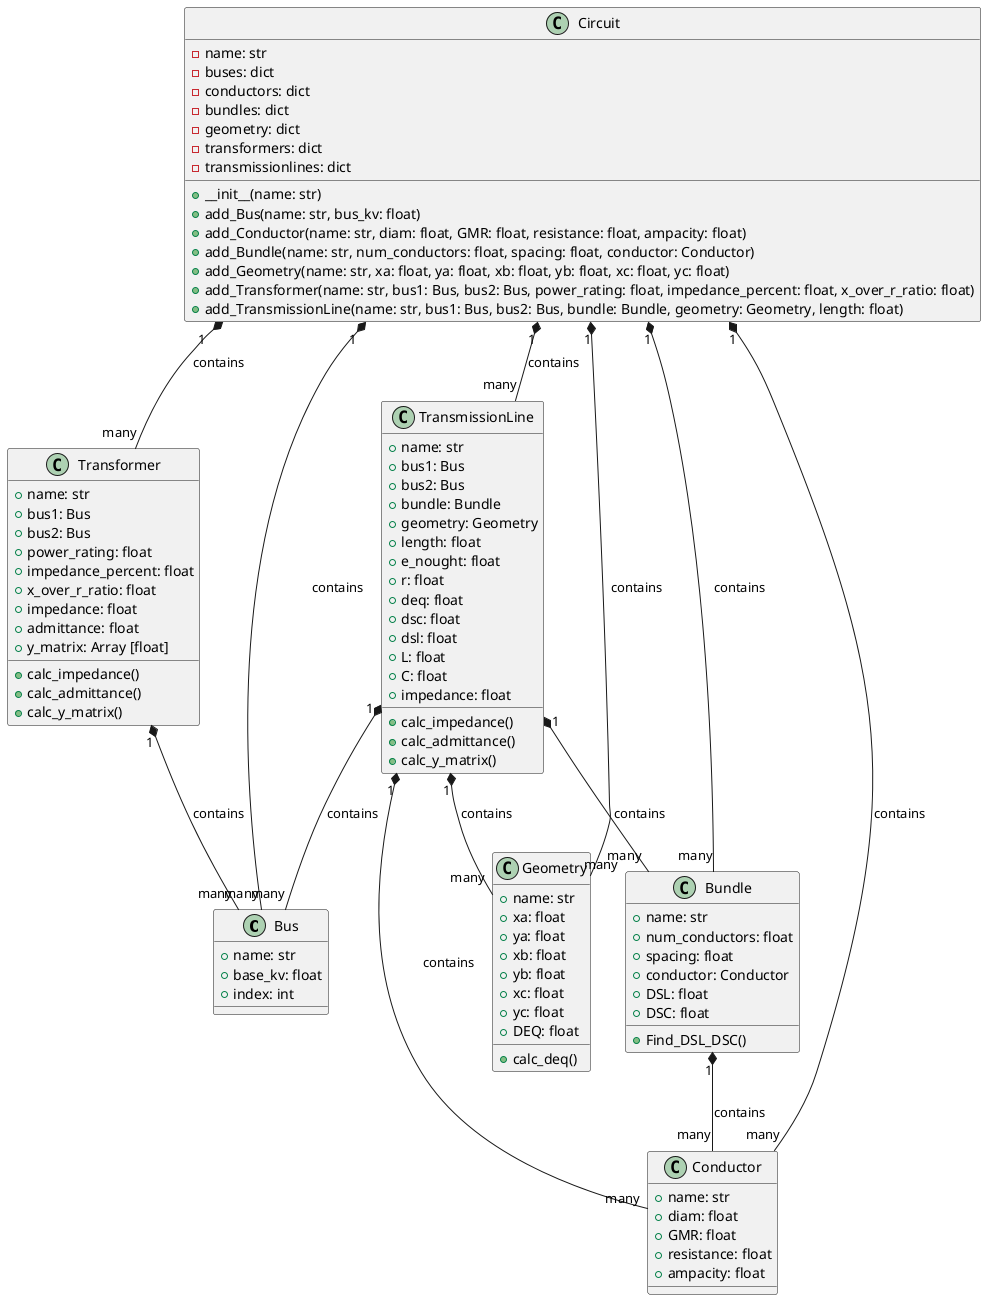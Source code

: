 @startuml

class Bus {
    +name: str
    +base_kv: float
    +index: int
 }

class Conductor {
    +name: str
    +diam: float
    +GMR: float
    +resistance: float
    +ampacity: float
}

class Geometry {
    +name: str
    +xa: float
    +ya: float
    +xb: float
    +yb: float
    +xc: float
    +yc: float
    +DEQ: float
    +calc_deq()
}

class Bundle {
    +name: str
    +num_conductors: float
    +spacing: float
    +conductor: Conductor
    +DSL: float
    +DSC: float
    +Find_DSL_DSC()
}

class Transformer {
    +name: str
    +bus1: Bus
    +bus2: Bus
    +power_rating: float
    +impedance_percent: float
    +x_over_r_ratio: float
    +impedance: float
    +admittance: float
    +y_matrix: Array [float]
    +calc_impedance()
    +calc_admittance()
    +calc_y_matrix()
}

class TransmissionLine {
    +name: str
    +bus1: Bus
    +bus2: Bus
    +bundle: Bundle
    +geometry: Geometry
    +length: float
    +e_nought: float
    +r: float
    +deq: float
    +dsc: float
    +dsl: float
    +L: float
    +C: float
    +impedance: float
    +calc_impedance()
    +calc_admittance()
    +calc_y_matrix()
}
class Circuit {
    - name: str
    - buses: dict
    - conductors: dict
    - bundles: dict
    - geometry: dict
    - transformers: dict
    - transmissionlines: dict
    + __init__(name: str)
    + add_Bus(name: str, bus_kv: float)
    + add_Conductor(name: str, diam: float, GMR: float, resistance: float, ampacity: float)
    + add_Bundle(name: str, num_conductors: float, spacing: float, conductor: Conductor)
    + add_Geometry(name: str, xa: float, ya: float, xb: float, yb: float, xc: float, yc: float)
    + add_Transformer(name: str, bus1: Bus, bus2: Bus, power_rating: float, impedance_percent: float, x_over_r_ratio: float)
    + add_TransmissionLine(name: str, bus1: Bus, bus2: Bus, bundle: Bundle, geometry: Geometry, length: float)
}

Circuit "1" *-- "many" Bus : contains
Circuit "1" *-- "many" Conductor : contains
Circuit "1" *-- "many" Bundle : contains
Circuit "1" *-- "many" Geometry : contains
Circuit "1" *-- "many" Transformer : contains
Circuit "1" *-- "many" TransmissionLine : contains
TransmissionLine "1" *-- "many" Bus : contains
TransmissionLine "1" *-- "many" Conductor : contains
TransmissionLine "1" *-- "many" Bundle : contains
TransmissionLine "1" *-- "many" Geometry : contains
Transformer "1" *-- "many" Bus : contains
Bundle "1" *-- "many" Conductor : contains
@enduml